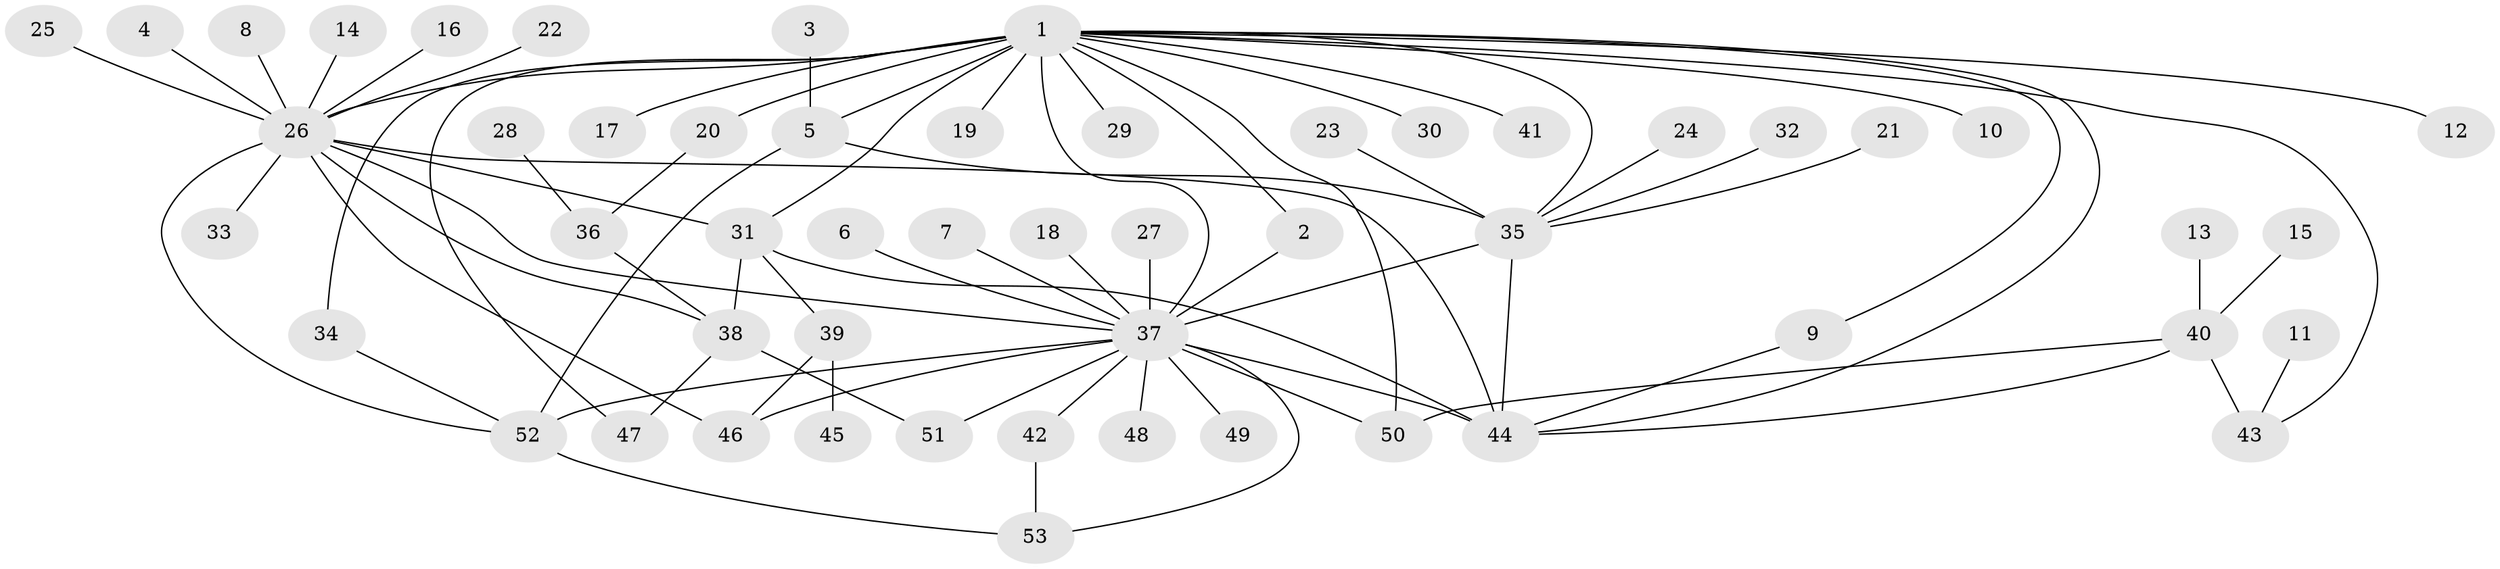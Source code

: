 // original degree distribution, {24: 0.009708737864077669, 5: 0.04854368932038835, 22: 0.009708737864077669, 4: 0.1262135922330097, 2: 0.22330097087378642, 6: 0.009708737864077669, 11: 0.009708737864077669, 1: 0.4563106796116505, 3: 0.07766990291262135, 8: 0.009708737864077669, 9: 0.009708737864077669, 10: 0.009708737864077669}
// Generated by graph-tools (version 1.1) at 2025/25/03/09/25 03:25:53]
// undirected, 53 vertices, 76 edges
graph export_dot {
graph [start="1"]
  node [color=gray90,style=filled];
  1;
  2;
  3;
  4;
  5;
  6;
  7;
  8;
  9;
  10;
  11;
  12;
  13;
  14;
  15;
  16;
  17;
  18;
  19;
  20;
  21;
  22;
  23;
  24;
  25;
  26;
  27;
  28;
  29;
  30;
  31;
  32;
  33;
  34;
  35;
  36;
  37;
  38;
  39;
  40;
  41;
  42;
  43;
  44;
  45;
  46;
  47;
  48;
  49;
  50;
  51;
  52;
  53;
  1 -- 2 [weight=1.0];
  1 -- 5 [weight=1.0];
  1 -- 9 [weight=1.0];
  1 -- 10 [weight=1.0];
  1 -- 12 [weight=1.0];
  1 -- 17 [weight=1.0];
  1 -- 19 [weight=1.0];
  1 -- 20 [weight=1.0];
  1 -- 26 [weight=3.0];
  1 -- 29 [weight=1.0];
  1 -- 30 [weight=1.0];
  1 -- 31 [weight=1.0];
  1 -- 34 [weight=1.0];
  1 -- 35 [weight=1.0];
  1 -- 37 [weight=2.0];
  1 -- 41 [weight=1.0];
  1 -- 43 [weight=1.0];
  1 -- 44 [weight=1.0];
  1 -- 47 [weight=1.0];
  1 -- 50 [weight=1.0];
  2 -- 37 [weight=1.0];
  3 -- 5 [weight=1.0];
  4 -- 26 [weight=1.0];
  5 -- 35 [weight=1.0];
  5 -- 52 [weight=2.0];
  6 -- 37 [weight=1.0];
  7 -- 37 [weight=1.0];
  8 -- 26 [weight=1.0];
  9 -- 44 [weight=1.0];
  11 -- 43 [weight=1.0];
  13 -- 40 [weight=1.0];
  14 -- 26 [weight=1.0];
  15 -- 40 [weight=1.0];
  16 -- 26 [weight=1.0];
  18 -- 37 [weight=1.0];
  20 -- 36 [weight=1.0];
  21 -- 35 [weight=1.0];
  22 -- 26 [weight=1.0];
  23 -- 35 [weight=1.0];
  24 -- 35 [weight=1.0];
  25 -- 26 [weight=1.0];
  26 -- 31 [weight=1.0];
  26 -- 33 [weight=1.0];
  26 -- 37 [weight=2.0];
  26 -- 38 [weight=1.0];
  26 -- 44 [weight=2.0];
  26 -- 46 [weight=1.0];
  26 -- 52 [weight=1.0];
  27 -- 37 [weight=1.0];
  28 -- 36 [weight=1.0];
  31 -- 38 [weight=1.0];
  31 -- 39 [weight=1.0];
  31 -- 44 [weight=1.0];
  32 -- 35 [weight=1.0];
  34 -- 52 [weight=1.0];
  35 -- 37 [weight=1.0];
  35 -- 44 [weight=2.0];
  36 -- 38 [weight=1.0];
  37 -- 42 [weight=1.0];
  37 -- 44 [weight=2.0];
  37 -- 46 [weight=1.0];
  37 -- 48 [weight=1.0];
  37 -- 49 [weight=2.0];
  37 -- 50 [weight=1.0];
  37 -- 51 [weight=1.0];
  37 -- 52 [weight=1.0];
  37 -- 53 [weight=1.0];
  38 -- 47 [weight=1.0];
  38 -- 51 [weight=1.0];
  39 -- 45 [weight=1.0];
  39 -- 46 [weight=1.0];
  40 -- 43 [weight=2.0];
  40 -- 44 [weight=1.0];
  40 -- 50 [weight=1.0];
  42 -- 53 [weight=1.0];
  52 -- 53 [weight=1.0];
}
